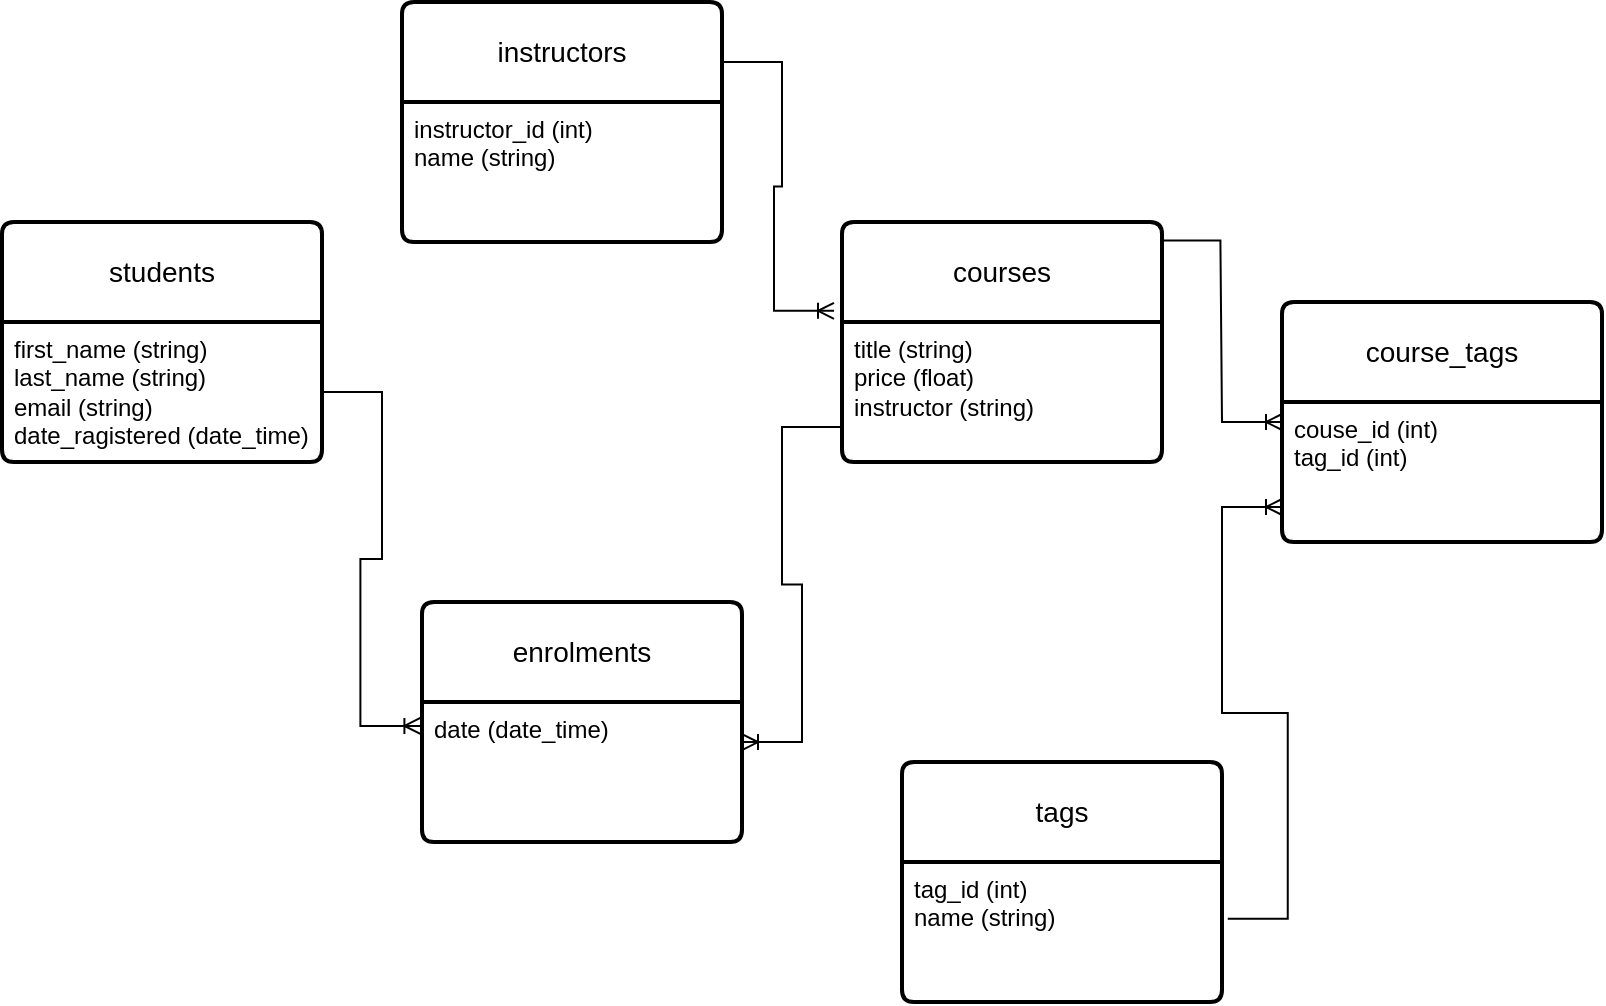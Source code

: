 <mxfile version="24.8.3">
  <diagram name="Page-1" id="uompJpugZIijfOzS9KD0">
    <mxGraphModel dx="1050" dy="522" grid="1" gridSize="10" guides="1" tooltips="1" connect="1" arrows="1" fold="1" page="1" pageScale="1" pageWidth="850" pageHeight="1100" background="none" math="0" shadow="0">
      <root>
        <mxCell id="0" />
        <mxCell id="1" parent="0" />
        <mxCell id="yAQjUqo1WCho3nlBSEmw-1" value="students" style="swimlane;childLayout=stackLayout;horizontal=1;startSize=50;horizontalStack=0;rounded=1;fontSize=14;fontStyle=0;strokeWidth=2;resizeParent=0;resizeLast=1;shadow=0;dashed=0;align=center;arcSize=4;whiteSpace=wrap;html=1;labelBackgroundColor=default;" vertex="1" parent="1">
          <mxGeometry x="130" y="120" width="160" height="120" as="geometry" />
        </mxCell>
        <mxCell id="yAQjUqo1WCho3nlBSEmw-2" value="first_name (string)&lt;div&gt;last_name (string)&lt;/div&gt;&lt;div&gt;email (string)&lt;br&gt;date_ragistered (date_time)&lt;/div&gt;" style="align=left;strokeColor=none;fillColor=none;spacingLeft=4;fontSize=12;verticalAlign=top;resizable=0;rotatable=0;part=1;html=1;" vertex="1" parent="yAQjUqo1WCho3nlBSEmw-1">
          <mxGeometry y="50" width="160" height="70" as="geometry" />
        </mxCell>
        <mxCell id="yAQjUqo1WCho3nlBSEmw-3" value="courses" style="swimlane;childLayout=stackLayout;horizontal=1;startSize=50;horizontalStack=0;rounded=1;fontSize=14;fontStyle=0;strokeWidth=2;resizeParent=0;resizeLast=1;shadow=0;dashed=0;align=center;arcSize=4;whiteSpace=wrap;html=1;" vertex="1" parent="1">
          <mxGeometry x="550" y="120" width="160" height="120" as="geometry" />
        </mxCell>
        <mxCell id="yAQjUqo1WCho3nlBSEmw-4" value="title (string)&lt;div&gt;price (float)&lt;/div&gt;&lt;div&gt;instructor (string)&lt;/div&gt;&lt;div&gt;&lt;br&gt;&lt;/div&gt;" style="align=left;strokeColor=none;fillColor=none;spacingLeft=4;fontSize=12;verticalAlign=top;resizable=0;rotatable=0;part=1;html=1;" vertex="1" parent="yAQjUqo1WCho3nlBSEmw-3">
          <mxGeometry y="50" width="160" height="70" as="geometry" />
        </mxCell>
        <mxCell id="yAQjUqo1WCho3nlBSEmw-5" value="enrolments" style="swimlane;childLayout=stackLayout;horizontal=1;startSize=50;horizontalStack=0;rounded=1;fontSize=14;fontStyle=0;strokeWidth=2;resizeParent=0;resizeLast=1;shadow=0;dashed=0;align=center;arcSize=4;whiteSpace=wrap;html=1;" vertex="1" parent="1">
          <mxGeometry x="340" y="310" width="160" height="120" as="geometry" />
        </mxCell>
        <mxCell id="yAQjUqo1WCho3nlBSEmw-6" value="date (date_time)" style="align=left;strokeColor=none;fillColor=none;spacingLeft=4;fontSize=12;verticalAlign=top;resizable=0;rotatable=0;part=1;html=1;" vertex="1" parent="yAQjUqo1WCho3nlBSEmw-5">
          <mxGeometry y="50" width="160" height="70" as="geometry" />
        </mxCell>
        <mxCell id="yAQjUqo1WCho3nlBSEmw-7" value="" style="edgeStyle=entityRelationEdgeStyle;fontSize=12;html=1;endArrow=ERoneToMany;rounded=0;entryX=-0.005;entryY=0.171;entryDx=0;entryDy=0;entryPerimeter=0;exitX=1;exitY=0.5;exitDx=0;exitDy=0;" edge="1" parent="1" source="yAQjUqo1WCho3nlBSEmw-2" target="yAQjUqo1WCho3nlBSEmw-6">
          <mxGeometry width="100" height="100" relative="1" as="geometry">
            <mxPoint x="380" y="320" as="sourcePoint" />
            <mxPoint x="480" y="220" as="targetPoint" />
          </mxGeometry>
        </mxCell>
        <mxCell id="yAQjUqo1WCho3nlBSEmw-8" value="" style="edgeStyle=entityRelationEdgeStyle;fontSize=12;html=1;endArrow=ERoneToMany;rounded=0;exitX=0;exitY=0.75;exitDx=0;exitDy=0;entryX=1;entryY=0.286;entryDx=0;entryDy=0;entryPerimeter=0;" edge="1" parent="1" source="yAQjUqo1WCho3nlBSEmw-4" target="yAQjUqo1WCho3nlBSEmw-6">
          <mxGeometry width="100" height="100" relative="1" as="geometry">
            <mxPoint x="540" y="200" as="sourcePoint" />
            <mxPoint x="510" y="390" as="targetPoint" />
            <Array as="points">
              <mxPoint x="660" y="260" />
            </Array>
          </mxGeometry>
        </mxCell>
        <mxCell id="yAQjUqo1WCho3nlBSEmw-10" value="tags" style="swimlane;childLayout=stackLayout;horizontal=1;startSize=50;horizontalStack=0;rounded=1;fontSize=14;fontStyle=0;strokeWidth=2;resizeParent=0;resizeLast=1;shadow=0;dashed=0;align=center;arcSize=4;whiteSpace=wrap;html=1;" vertex="1" parent="1">
          <mxGeometry x="580" y="390" width="160" height="120" as="geometry" />
        </mxCell>
        <mxCell id="yAQjUqo1WCho3nlBSEmw-11" value="tag_id (int)&lt;div&gt;name (string)&lt;/div&gt;" style="align=left;strokeColor=none;fillColor=none;spacingLeft=4;fontSize=12;verticalAlign=top;resizable=0;rotatable=0;part=1;html=1;" vertex="1" parent="yAQjUqo1WCho3nlBSEmw-10">
          <mxGeometry y="50" width="160" height="70" as="geometry" />
        </mxCell>
        <mxCell id="yAQjUqo1WCho3nlBSEmw-13" value="course_tags" style="swimlane;childLayout=stackLayout;horizontal=1;startSize=50;horizontalStack=0;rounded=1;fontSize=14;fontStyle=0;strokeWidth=2;resizeParent=0;resizeLast=1;shadow=0;dashed=0;align=center;arcSize=4;whiteSpace=wrap;html=1;" vertex="1" parent="1">
          <mxGeometry x="770" y="160" width="160" height="120" as="geometry" />
        </mxCell>
        <mxCell id="yAQjUqo1WCho3nlBSEmw-14" value="couse_id (int)&lt;div&gt;tag_id (int)&lt;/div&gt;" style="align=left;strokeColor=none;fillColor=none;spacingLeft=4;fontSize=12;verticalAlign=top;resizable=0;rotatable=0;part=1;html=1;" vertex="1" parent="yAQjUqo1WCho3nlBSEmw-13">
          <mxGeometry y="50" width="160" height="70" as="geometry" />
        </mxCell>
        <mxCell id="yAQjUqo1WCho3nlBSEmw-15" value="" style="whiteSpace=wrap;html=1;fontSize=14;fontStyle=0;startSize=50;rounded=1;strokeWidth=2;shadow=0;dashed=0;arcSize=4;" vertex="1" parent="yAQjUqo1WCho3nlBSEmw-13">
          <mxGeometry y="120" width="160" as="geometry" />
        </mxCell>
        <mxCell id="yAQjUqo1WCho3nlBSEmw-16" value="" style="edgeStyle=entityRelationEdgeStyle;fontSize=12;html=1;endArrow=ERoneToMany;rounded=0;exitX=0.995;exitY=0.077;exitDx=0;exitDy=0;exitPerimeter=0;" edge="1" parent="1" source="yAQjUqo1WCho3nlBSEmw-3" target="yAQjUqo1WCho3nlBSEmw-13">
          <mxGeometry width="100" height="100" relative="1" as="geometry">
            <mxPoint x="738" y="139" as="sourcePoint" />
            <mxPoint x="850" y="140" as="targetPoint" />
          </mxGeometry>
        </mxCell>
        <mxCell id="yAQjUqo1WCho3nlBSEmw-17" value="" style="edgeStyle=entityRelationEdgeStyle;fontSize=12;html=1;endArrow=ERoneToMany;rounded=0;entryX=0;entryY=0.75;entryDx=0;entryDy=0;exitX=1.018;exitY=0.406;exitDx=0;exitDy=0;exitPerimeter=0;" edge="1" parent="1" source="yAQjUqo1WCho3nlBSEmw-11" target="yAQjUqo1WCho3nlBSEmw-14">
          <mxGeometry width="100" height="100" relative="1" as="geometry">
            <mxPoint x="820" y="450" as="sourcePoint" />
            <mxPoint x="920" y="350" as="targetPoint" />
            <Array as="points">
              <mxPoint x="1320" y="480" />
              <mxPoint x="1310" y="460" />
            </Array>
          </mxGeometry>
        </mxCell>
        <mxCell id="yAQjUqo1WCho3nlBSEmw-18" value="instructors" style="swimlane;childLayout=stackLayout;horizontal=1;startSize=50;horizontalStack=0;rounded=1;fontSize=14;fontStyle=0;strokeWidth=2;resizeParent=0;resizeLast=1;shadow=0;dashed=0;align=center;arcSize=4;whiteSpace=wrap;html=1;" vertex="1" parent="1">
          <mxGeometry x="330" y="10" width="160" height="120" as="geometry" />
        </mxCell>
        <mxCell id="yAQjUqo1WCho3nlBSEmw-19" value="instructor_id (int)&lt;div&gt;name (string)&lt;/div&gt;" style="align=left;strokeColor=none;fillColor=none;spacingLeft=4;fontSize=12;verticalAlign=top;resizable=0;rotatable=0;part=1;html=1;" vertex="1" parent="yAQjUqo1WCho3nlBSEmw-18">
          <mxGeometry y="50" width="160" height="70" as="geometry" />
        </mxCell>
        <mxCell id="yAQjUqo1WCho3nlBSEmw-20" value="" style="swimlane;childLayout=stackLayout;horizontal=1;startSize=50;horizontalStack=0;rounded=1;fontSize=14;fontStyle=0;strokeWidth=2;resizeParent=0;resizeLast=1;shadow=0;dashed=0;align=center;arcSize=4;whiteSpace=wrap;html=1;" vertex="1" parent="yAQjUqo1WCho3nlBSEmw-18">
          <mxGeometry y="120" width="160" as="geometry" />
        </mxCell>
        <mxCell id="yAQjUqo1WCho3nlBSEmw-26" value="" style="edgeStyle=entityRelationEdgeStyle;fontSize=12;html=1;endArrow=ERoneToMany;rounded=0;entryX=-0.025;entryY=0.37;entryDx=0;entryDy=0;entryPerimeter=0;exitX=1;exitY=0.25;exitDx=0;exitDy=0;" edge="1" parent="1" source="yAQjUqo1WCho3nlBSEmw-18" target="yAQjUqo1WCho3nlBSEmw-3">
          <mxGeometry width="100" height="100" relative="1" as="geometry">
            <mxPoint x="550" y="110" as="sourcePoint" />
            <mxPoint x="650" y="10" as="targetPoint" />
          </mxGeometry>
        </mxCell>
      </root>
    </mxGraphModel>
  </diagram>
</mxfile>
